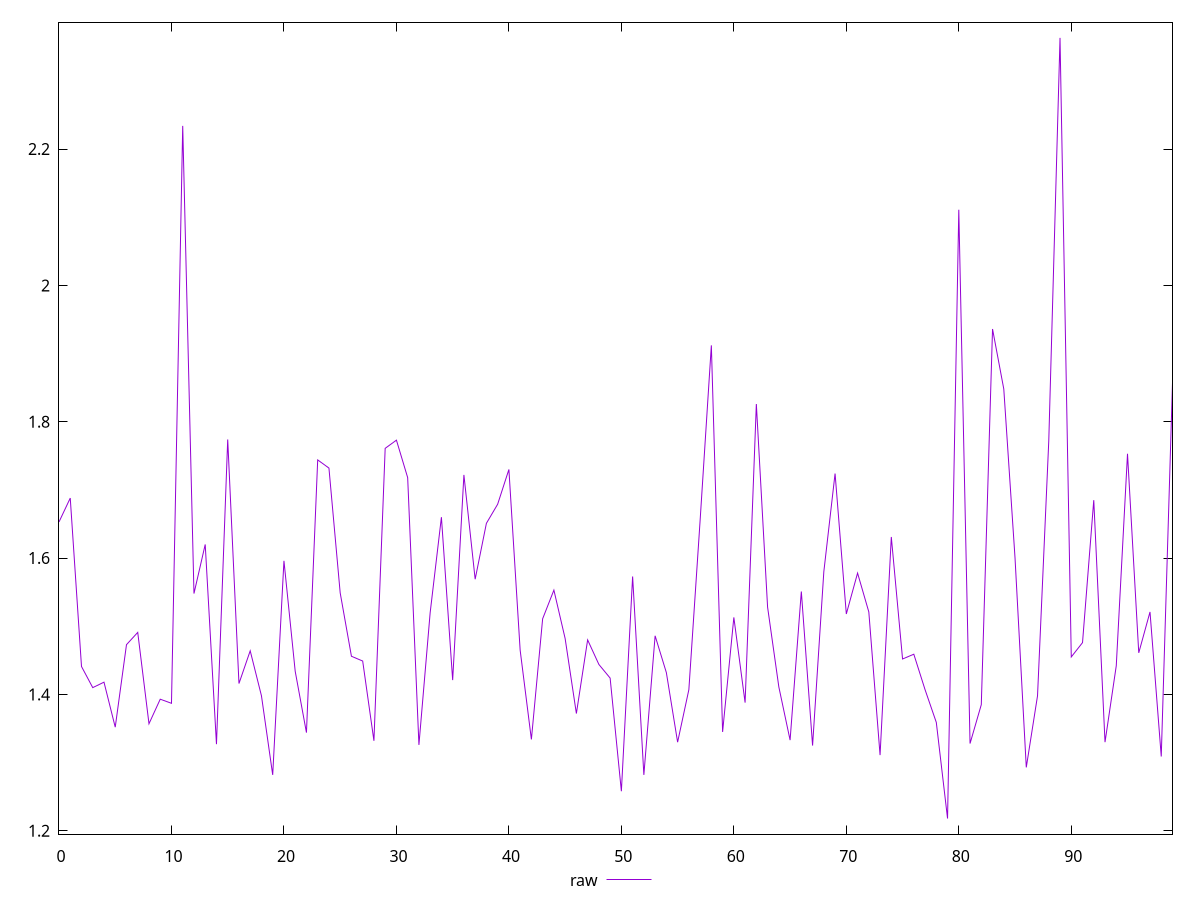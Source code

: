 reset

$raw <<EOF
0 1.653
1 1.688
2 1.441
3 1.4100000000000001
4 1.418
5 1.3519999999999999
6 1.473
7 1.4909999999999999
8 1.3570000000000002
9 1.393
10 1.387
11 2.234
12 1.548
13 1.62
14 1.327
15 1.774
16 1.416
17 1.464
18 1.3980000000000001
19 1.282
20 1.596
21 1.434
22 1.3439999999999999
23 1.7440000000000002
24 1.732
25 1.549
26 1.456
27 1.449
28 1.332
29 1.7610000000000001
30 1.773
31 1.718
32 1.326
33 1.52
34 1.6600000000000001
35 1.421
36 1.7219999999999998
37 1.569
38 1.6510000000000002
39 1.679
40 1.73
41 1.4649999999999999
42 1.334
43 1.5110000000000001
44 1.553
45 1.4820000000000002
46 1.3719999999999999
47 1.48
48 1.444
49 1.424
50 1.258
51 1.573
52 1.282
53 1.486
54 1.432
55 1.33
56 1.407
57 1.655
58 1.912
59 1.345
60 1.5130000000000001
61 1.388
62 1.826
63 1.528
64 1.411
65 1.333
66 1.5510000000000002
67 1.3250000000000002
68 1.58
69 1.7240000000000002
70 1.5180000000000002
71 1.578
72 1.521
73 1.311
74 1.6310000000000002
75 1.452
76 1.459
77 1.407
78 1.359
79 1.218
80 2.111
81 1.3279999999999998
82 1.3850000000000002
83 1.936
84 1.848
85 1.6
86 1.293
87 1.3980000000000001
88 1.772
89 2.363
90 1.455
91 1.476
92 1.685
93 1.33
94 1.4420000000000002
95 1.7530000000000001
96 1.461
97 1.521
98 1.309
99 1.857
EOF

set key outside below
set xrange [0:99]
set yrange [1.1951:2.3859]
set terminal svg size 640, 490 enhanced background rgb 'white'
set output "report_00007_2020-12-11T15:55:29.892Z/server-response-time/samples/pages+cached+nointeractive/raw/values.svg"

plot $raw title "raw" with line

reset
